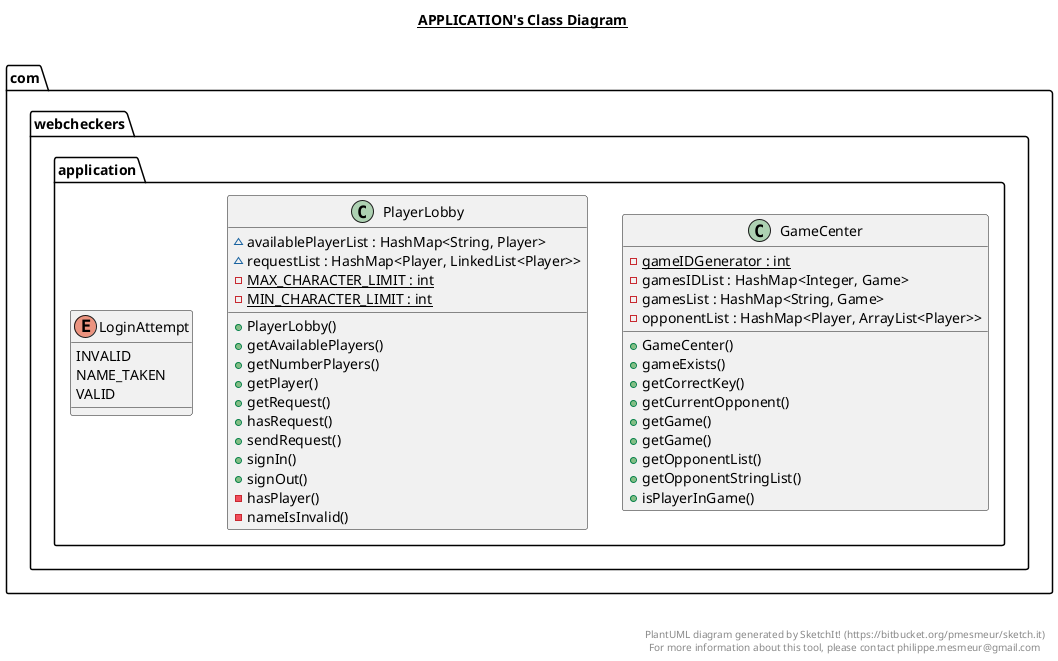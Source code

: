 @startuml

title __APPLICATION's Class Diagram__\n

  namespace com.webcheckers {
    namespace application {
      class com.webcheckers.application.GameCenter {
          {static} - gameIDGenerator : int
          - gamesIDList : HashMap<Integer, Game>
          - gamesList : HashMap<String, Game>
          - opponentList : HashMap<Player, ArrayList<Player>>
          + GameCenter()
          + gameExists()
          + getCorrectKey()
          + getCurrentOpponent()
          + getGame()
          + getGame()
          + getOpponentList()
          + getOpponentStringList()
          + isPlayerInGame()
      }
    }
  }
  

  namespace com.webcheckers {
    namespace application {
      class com.webcheckers.application.PlayerLobby {
          ~ availablePlayerList : HashMap<String, Player>
          ~ requestList : HashMap<Player, LinkedList<Player>>
          {static} - MAX_CHARACTER_LIMIT : int
          {static} - MIN_CHARACTER_LIMIT : int
          + PlayerLobby()
          + getAvailablePlayers()
          + getNumberPlayers()
          + getPlayer()
          + getRequest()
          + hasRequest()
          + sendRequest()
          + signIn()
          + signOut()
          - hasPlayer()
          - nameIsInvalid()
      }
    }
  }
  

  namespace com.webcheckers {
    namespace application {
      enum LoginAttempt {
        INVALID
        NAME_TAKEN
        VALID
      }
    }
  }
  

  com.webcheckers.application.PlayerLobby +-down- com.webcheckers.application.PlayerLobby.LoginAttempt


right footer


PlantUML diagram generated by SketchIt! (https://bitbucket.org/pmesmeur/sketch.it)
For more information about this tool, please contact philippe.mesmeur@gmail.com
endfooter

@enduml
